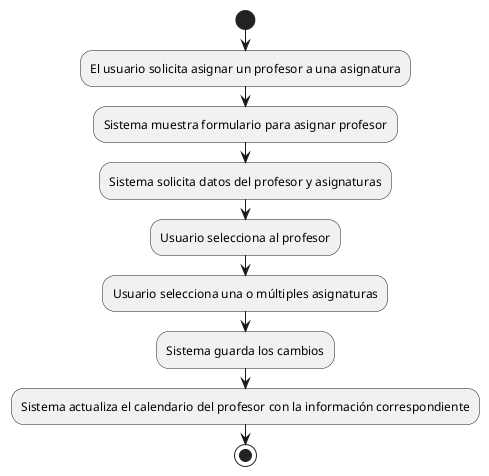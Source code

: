 @startuml
start
:El usuario solicita asignar un profesor a una asignatura;
:Sistema muestra formulario para asignar profesor;
:Sistema solicita datos del profesor y asignaturas;
:Usuario selecciona al profesor;
:Usuario selecciona una o múltiples asignaturas;
:Sistema guarda los cambios;
:Sistema actualiza el calendario del profesor con la información correspondiente;
stop
@enduml

